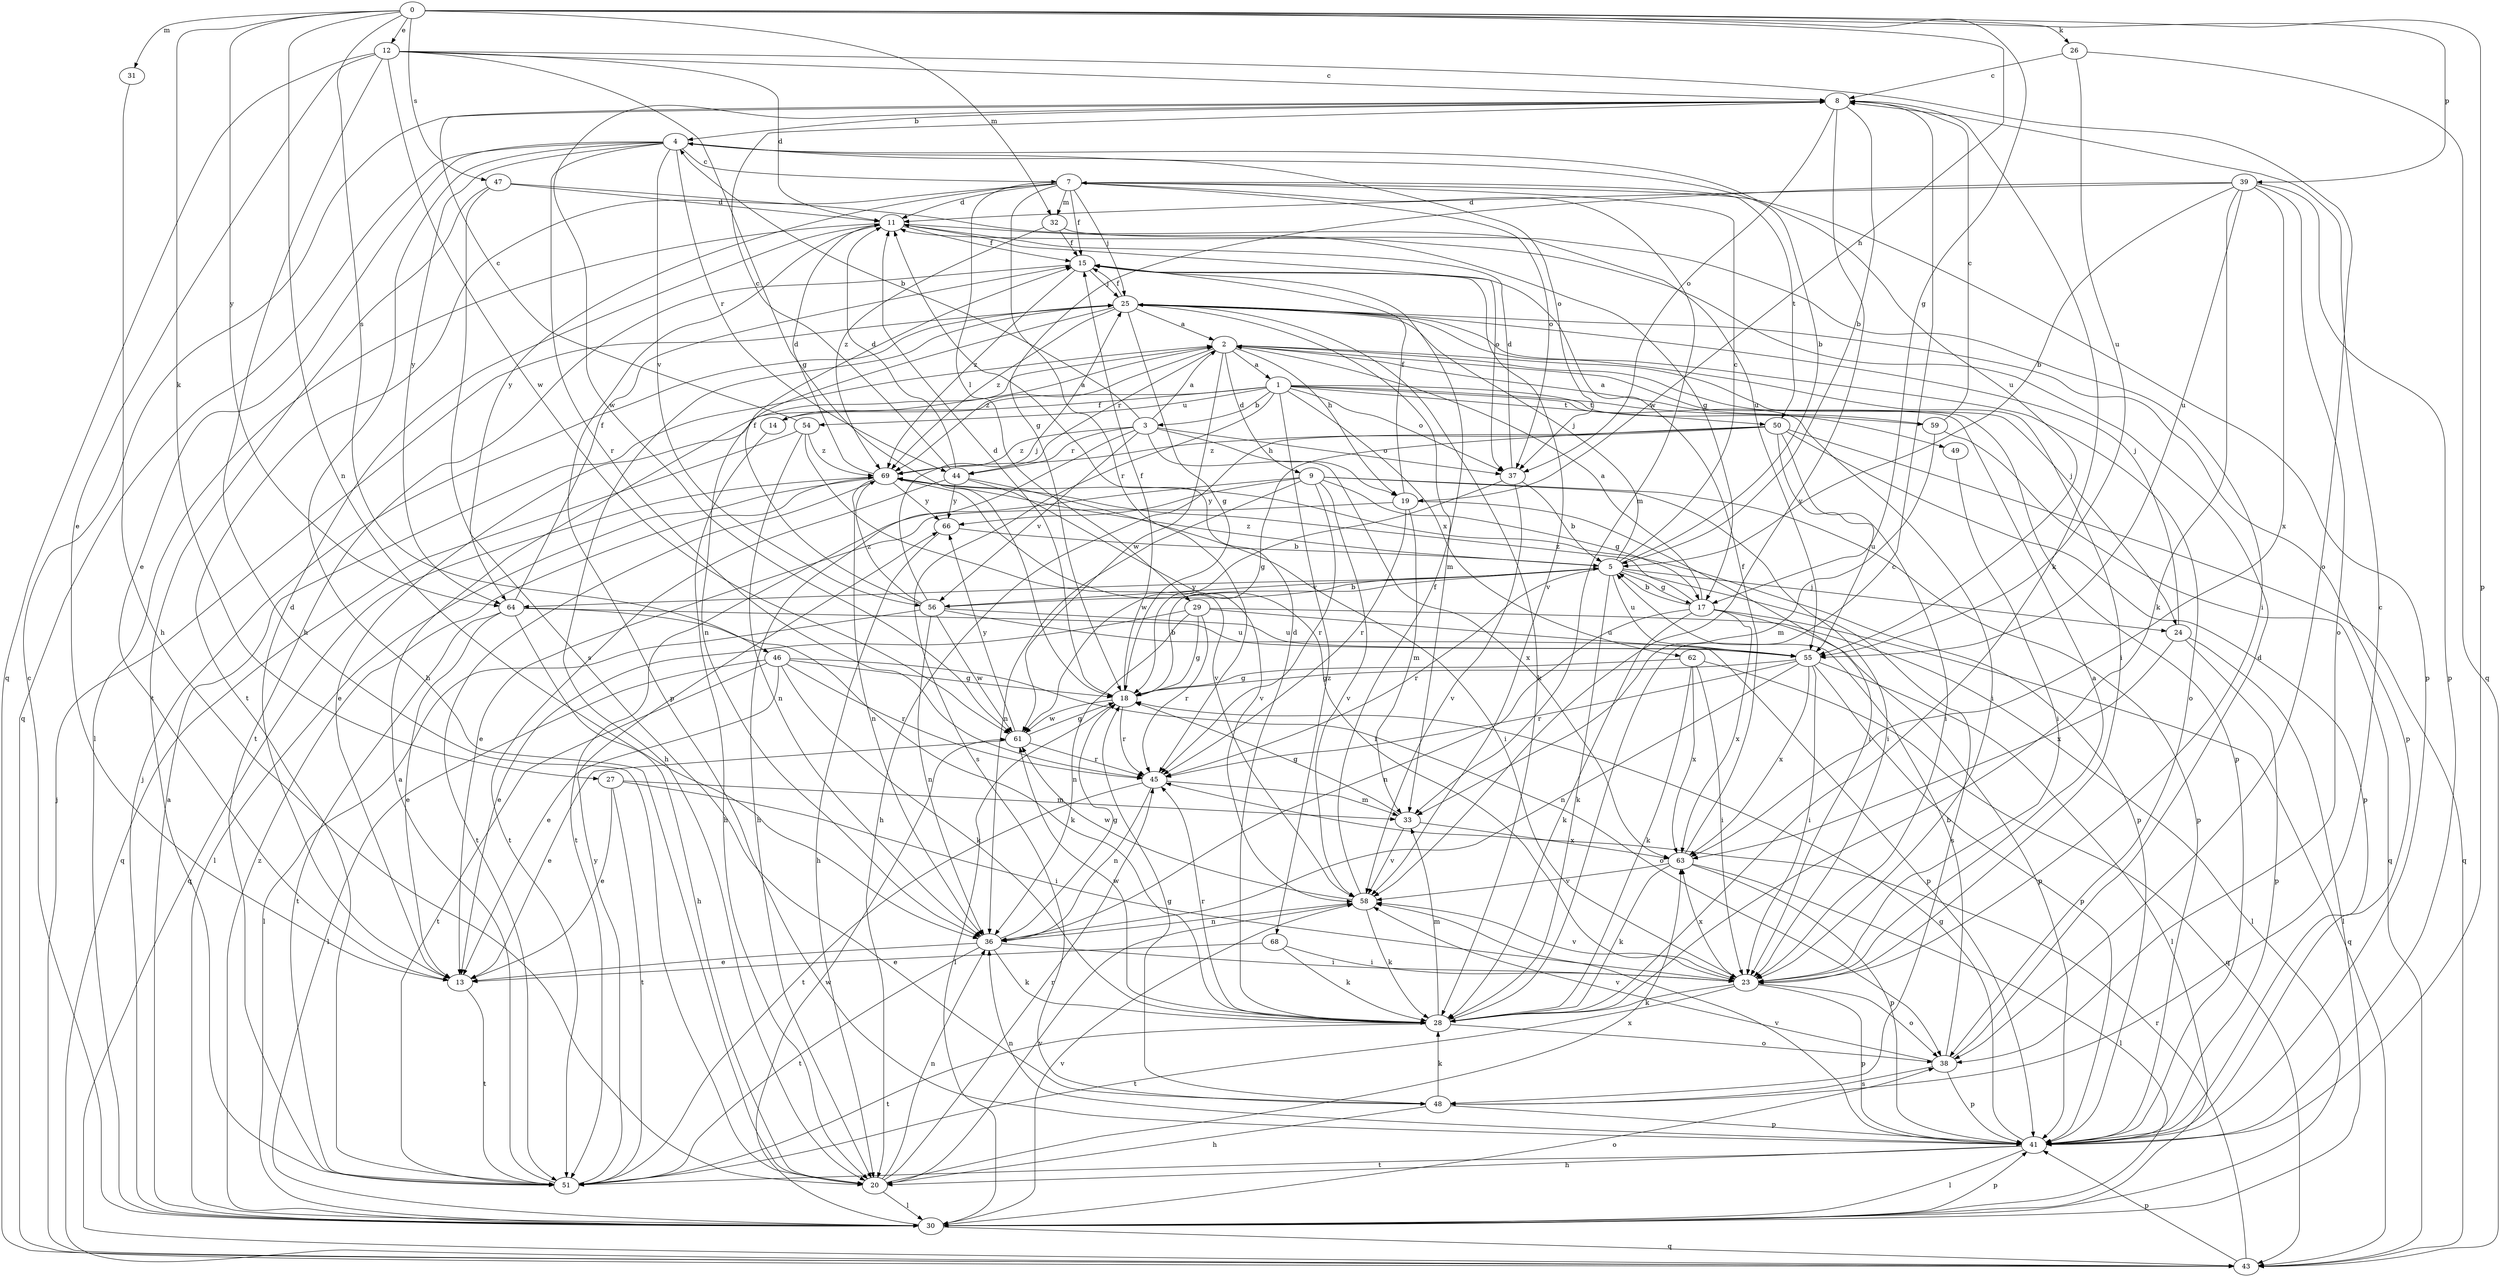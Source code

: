 strict digraph  {
0;
1;
2;
3;
4;
5;
7;
8;
9;
11;
12;
13;
14;
15;
17;
18;
19;
20;
23;
24;
25;
26;
27;
28;
29;
30;
31;
32;
33;
36;
37;
38;
39;
41;
43;
44;
45;
46;
47;
48;
49;
50;
51;
54;
55;
56;
58;
59;
61;
62;
63;
64;
66;
68;
69;
0 -> 12  [label=e];
0 -> 17  [label=g];
0 -> 19  [label=h];
0 -> 26  [label=k];
0 -> 27  [label=k];
0 -> 31  [label=m];
0 -> 32  [label=m];
0 -> 36  [label=n];
0 -> 39  [label=p];
0 -> 41  [label=p];
0 -> 46  [label=s];
0 -> 47  [label=s];
0 -> 64  [label=y];
1 -> 3  [label=b];
1 -> 13  [label=e];
1 -> 14  [label=f];
1 -> 23  [label=i];
1 -> 37  [label=o];
1 -> 48  [label=s];
1 -> 49  [label=t];
1 -> 50  [label=t];
1 -> 54  [label=u];
1 -> 59  [label=w];
1 -> 62  [label=x];
1 -> 68  [label=z];
2 -> 1  [label=a];
2 -> 9  [label=d];
2 -> 19  [label=h];
2 -> 24  [label=j];
2 -> 41  [label=p];
2 -> 44  [label=r];
2 -> 61  [label=w];
2 -> 69  [label=z];
3 -> 2  [label=a];
3 -> 4  [label=b];
3 -> 19  [label=h];
3 -> 20  [label=h];
3 -> 37  [label=o];
3 -> 44  [label=r];
3 -> 56  [label=v];
3 -> 63  [label=x];
3 -> 69  [label=z];
4 -> 7  [label=c];
4 -> 13  [label=e];
4 -> 20  [label=h];
4 -> 37  [label=o];
4 -> 43  [label=q];
4 -> 44  [label=r];
4 -> 45  [label=r];
4 -> 55  [label=u];
4 -> 56  [label=v];
4 -> 64  [label=y];
5 -> 4  [label=b];
5 -> 7  [label=c];
5 -> 17  [label=g];
5 -> 24  [label=j];
5 -> 25  [label=j];
5 -> 28  [label=k];
5 -> 45  [label=r];
5 -> 48  [label=s];
5 -> 55  [label=u];
5 -> 56  [label=v];
5 -> 64  [label=y];
5 -> 69  [label=z];
7 -> 11  [label=d];
7 -> 15  [label=f];
7 -> 25  [label=j];
7 -> 29  [label=l];
7 -> 32  [label=m];
7 -> 33  [label=m];
7 -> 37  [label=o];
7 -> 41  [label=p];
7 -> 45  [label=r];
7 -> 50  [label=t];
7 -> 51  [label=t];
7 -> 64  [label=y];
8 -> 4  [label=b];
8 -> 5  [label=b];
8 -> 28  [label=k];
8 -> 37  [label=o];
8 -> 58  [label=v];
8 -> 61  [label=w];
9 -> 17  [label=g];
9 -> 23  [label=i];
9 -> 36  [label=n];
9 -> 41  [label=p];
9 -> 45  [label=r];
9 -> 51  [label=t];
9 -> 58  [label=v];
9 -> 66  [label=y];
11 -> 15  [label=f];
11 -> 17  [label=g];
11 -> 30  [label=l];
11 -> 37  [label=o];
11 -> 41  [label=p];
12 -> 8  [label=c];
12 -> 11  [label=d];
12 -> 13  [label=e];
12 -> 18  [label=g];
12 -> 20  [label=h];
12 -> 38  [label=o];
12 -> 43  [label=q];
12 -> 61  [label=w];
13 -> 11  [label=d];
13 -> 51  [label=t];
14 -> 2  [label=a];
14 -> 20  [label=h];
15 -> 25  [label=j];
15 -> 51  [label=t];
15 -> 58  [label=v];
15 -> 69  [label=z];
17 -> 2  [label=a];
17 -> 5  [label=b];
17 -> 28  [label=k];
17 -> 36  [label=n];
17 -> 41  [label=p];
17 -> 43  [label=q];
17 -> 63  [label=x];
17 -> 69  [label=z];
18 -> 5  [label=b];
18 -> 11  [label=d];
18 -> 15  [label=f];
18 -> 30  [label=l];
18 -> 45  [label=r];
18 -> 61  [label=w];
19 -> 13  [label=e];
19 -> 15  [label=f];
19 -> 23  [label=i];
19 -> 33  [label=m];
19 -> 45  [label=r];
20 -> 30  [label=l];
20 -> 36  [label=n];
20 -> 45  [label=r];
20 -> 58  [label=v];
20 -> 63  [label=x];
23 -> 2  [label=a];
23 -> 28  [label=k];
23 -> 38  [label=o];
23 -> 41  [label=p];
23 -> 51  [label=t];
23 -> 58  [label=v];
23 -> 63  [label=x];
24 -> 25  [label=j];
24 -> 30  [label=l];
24 -> 41  [label=p];
24 -> 63  [label=x];
25 -> 2  [label=a];
25 -> 15  [label=f];
25 -> 18  [label=g];
25 -> 20  [label=h];
25 -> 23  [label=i];
25 -> 28  [label=k];
25 -> 33  [label=m];
25 -> 36  [label=n];
25 -> 38  [label=o];
25 -> 41  [label=p];
25 -> 69  [label=z];
26 -> 8  [label=c];
26 -> 43  [label=q];
26 -> 55  [label=u];
27 -> 13  [label=e];
27 -> 23  [label=i];
27 -> 33  [label=m];
27 -> 51  [label=t];
28 -> 8  [label=c];
28 -> 11  [label=d];
28 -> 33  [label=m];
28 -> 38  [label=o];
28 -> 45  [label=r];
28 -> 51  [label=t];
28 -> 61  [label=w];
29 -> 13  [label=e];
29 -> 18  [label=g];
29 -> 30  [label=l];
29 -> 36  [label=n];
29 -> 45  [label=r];
29 -> 55  [label=u];
30 -> 2  [label=a];
30 -> 8  [label=c];
30 -> 25  [label=j];
30 -> 38  [label=o];
30 -> 41  [label=p];
30 -> 43  [label=q];
30 -> 58  [label=v];
30 -> 61  [label=w];
30 -> 69  [label=z];
31 -> 20  [label=h];
32 -> 15  [label=f];
32 -> 23  [label=i];
32 -> 69  [label=z];
33 -> 18  [label=g];
33 -> 58  [label=v];
33 -> 63  [label=x];
36 -> 13  [label=e];
36 -> 18  [label=g];
36 -> 23  [label=i];
36 -> 28  [label=k];
36 -> 51  [label=t];
37 -> 5  [label=b];
37 -> 11  [label=d];
37 -> 58  [label=v];
37 -> 61  [label=w];
38 -> 5  [label=b];
38 -> 11  [label=d];
38 -> 41  [label=p];
38 -> 48  [label=s];
38 -> 58  [label=v];
39 -> 5  [label=b];
39 -> 11  [label=d];
39 -> 18  [label=g];
39 -> 28  [label=k];
39 -> 38  [label=o];
39 -> 41  [label=p];
39 -> 55  [label=u];
39 -> 63  [label=x];
41 -> 18  [label=g];
41 -> 20  [label=h];
41 -> 30  [label=l];
41 -> 36  [label=n];
41 -> 51  [label=t];
41 -> 58  [label=v];
43 -> 25  [label=j];
43 -> 41  [label=p];
43 -> 45  [label=r];
44 -> 8  [label=c];
44 -> 11  [label=d];
44 -> 23  [label=i];
44 -> 51  [label=t];
44 -> 58  [label=v];
44 -> 66  [label=y];
45 -> 33  [label=m];
45 -> 36  [label=n];
45 -> 51  [label=t];
46 -> 13  [label=e];
46 -> 18  [label=g];
46 -> 28  [label=k];
46 -> 30  [label=l];
46 -> 38  [label=o];
46 -> 45  [label=r];
46 -> 51  [label=t];
47 -> 11  [label=d];
47 -> 48  [label=s];
47 -> 51  [label=t];
47 -> 55  [label=u];
48 -> 8  [label=c];
48 -> 18  [label=g];
48 -> 20  [label=h];
48 -> 28  [label=k];
48 -> 41  [label=p];
49 -> 23  [label=i];
50 -> 18  [label=g];
50 -> 20  [label=h];
50 -> 23  [label=i];
50 -> 41  [label=p];
50 -> 43  [label=q];
50 -> 55  [label=u];
50 -> 69  [label=z];
51 -> 2  [label=a];
51 -> 66  [label=y];
54 -> 8  [label=c];
54 -> 36  [label=n];
54 -> 43  [label=q];
54 -> 58  [label=v];
54 -> 69  [label=z];
55 -> 18  [label=g];
55 -> 23  [label=i];
55 -> 30  [label=l];
55 -> 36  [label=n];
55 -> 41  [label=p];
55 -> 45  [label=r];
55 -> 63  [label=x];
56 -> 5  [label=b];
56 -> 15  [label=f];
56 -> 25  [label=j];
56 -> 30  [label=l];
56 -> 36  [label=n];
56 -> 41  [label=p];
56 -> 55  [label=u];
56 -> 61  [label=w];
56 -> 69  [label=z];
58 -> 15  [label=f];
58 -> 28  [label=k];
58 -> 36  [label=n];
58 -> 61  [label=w];
59 -> 2  [label=a];
59 -> 8  [label=c];
59 -> 33  [label=m];
59 -> 43  [label=q];
61 -> 13  [label=e];
61 -> 18  [label=g];
61 -> 45  [label=r];
61 -> 66  [label=y];
62 -> 18  [label=g];
62 -> 23  [label=i];
62 -> 28  [label=k];
62 -> 43  [label=q];
62 -> 63  [label=x];
63 -> 15  [label=f];
63 -> 28  [label=k];
63 -> 30  [label=l];
63 -> 41  [label=p];
63 -> 58  [label=v];
64 -> 13  [label=e];
64 -> 15  [label=f];
64 -> 20  [label=h];
64 -> 28  [label=k];
64 -> 51  [label=t];
64 -> 55  [label=u];
66 -> 5  [label=b];
66 -> 20  [label=h];
68 -> 13  [label=e];
68 -> 23  [label=i];
68 -> 28  [label=k];
69 -> 11  [label=d];
69 -> 23  [label=i];
69 -> 30  [label=l];
69 -> 36  [label=n];
69 -> 41  [label=p];
69 -> 43  [label=q];
69 -> 51  [label=t];
69 -> 66  [label=y];
}
